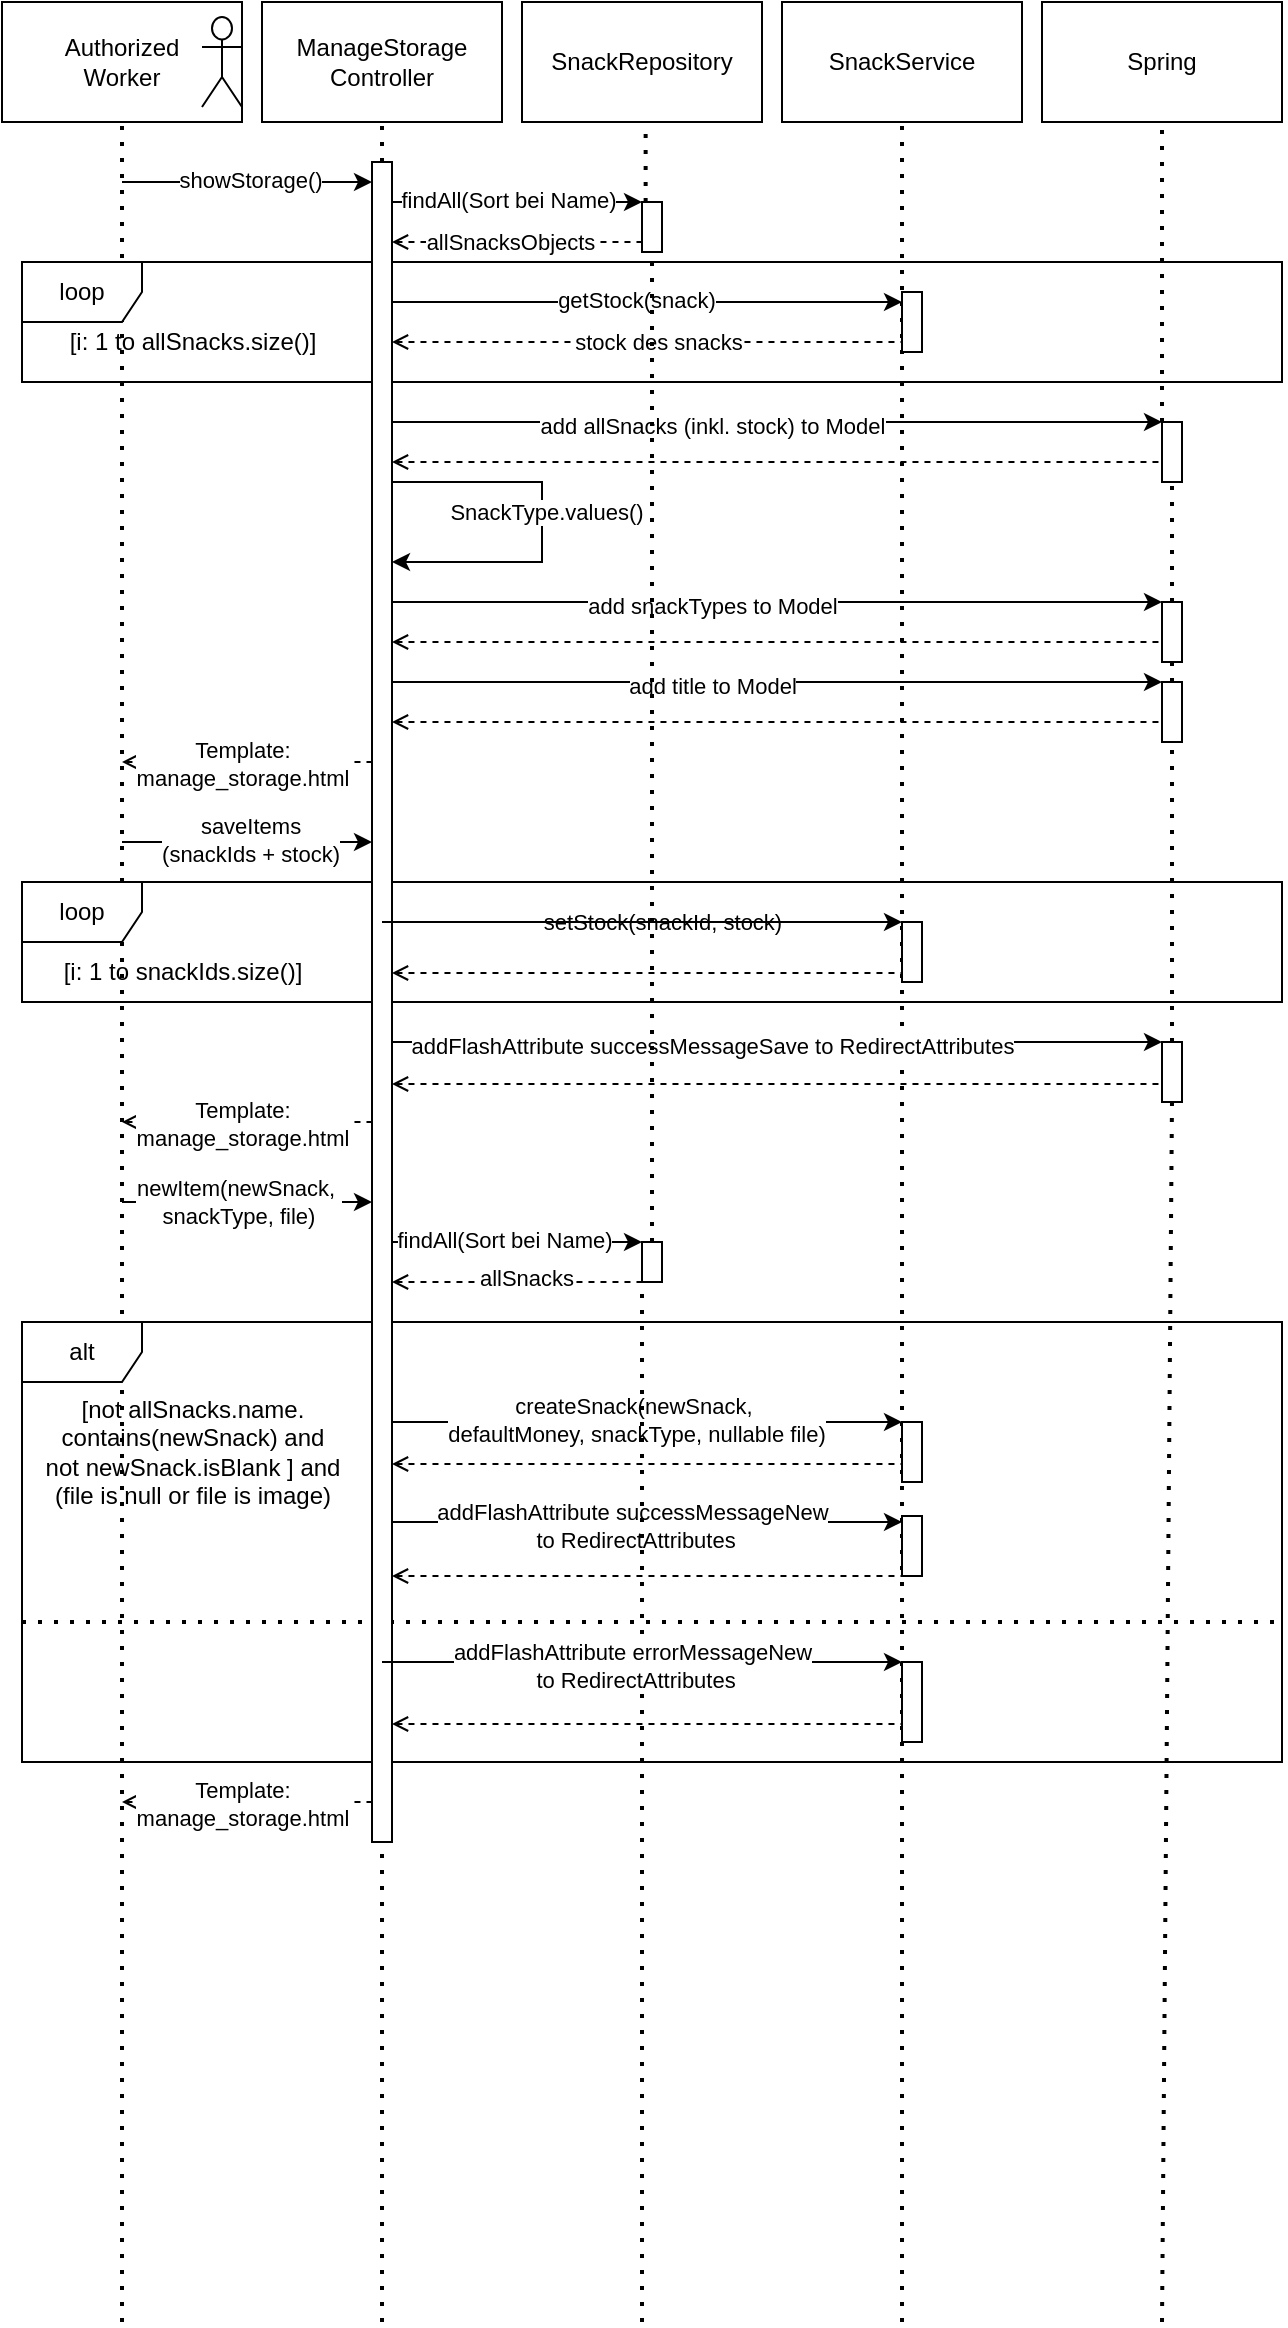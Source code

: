 <mxfile version="24.6.4" type="device">
  <diagram name="Seite-1" id="_MH6-QrCBOgJL1kuzfep">
    <mxGraphModel dx="1290" dy="717" grid="1" gridSize="10" guides="1" tooltips="1" connect="1" arrows="1" fold="1" page="1" pageScale="1" pageWidth="1169" pageHeight="827" math="0" shadow="0">
      <root>
        <mxCell id="0" />
        <mxCell id="1" parent="0" />
        <mxCell id="TmpWhg5RtlY6bORmAOob-1" value="&lt;div&gt;Authorized&lt;/div&gt;&lt;div&gt;Worker&lt;/div&gt;" style="rounded=0;whiteSpace=wrap;html=1;" parent="1" vertex="1">
          <mxGeometry x="40" y="40" width="120" height="60" as="geometry" />
        </mxCell>
        <mxCell id="TmpWhg5RtlY6bORmAOob-2" value="" style="shape=umlActor;verticalLabelPosition=bottom;verticalAlign=top;html=1;outlineConnect=0;" parent="1" vertex="1">
          <mxGeometry x="140" y="47.5" width="20" height="45" as="geometry" />
        </mxCell>
        <mxCell id="TmpWhg5RtlY6bORmAOob-3" value="ManageStorage&lt;div&gt;Controller&lt;/div&gt;" style="rounded=0;whiteSpace=wrap;html=1;" parent="1" vertex="1">
          <mxGeometry x="170" y="40" width="120" height="60" as="geometry" />
        </mxCell>
        <mxCell id="TmpWhg5RtlY6bORmAOob-6" value="SnackRepository" style="rounded=0;whiteSpace=wrap;html=1;" parent="1" vertex="1">
          <mxGeometry x="300" y="40" width="120" height="60" as="geometry" />
        </mxCell>
        <mxCell id="TmpWhg5RtlY6bORmAOob-7" value="" style="endArrow=none;dashed=1;html=1;dashPattern=1 3;strokeWidth=2;rounded=0;" parent="1" edge="1" target="TmpWhg5RtlY6bORmAOob-1">
          <mxGeometry width="50" height="50" relative="1" as="geometry">
            <mxPoint x="100" y="1200" as="sourcePoint" />
            <mxPoint x="100" y="100" as="targetPoint" />
          </mxGeometry>
        </mxCell>
        <mxCell id="TmpWhg5RtlY6bORmAOob-18" value="" style="endArrow=none;dashed=1;html=1;rounded=0;startArrow=open;startFill=0;" parent="1" edge="1">
          <mxGeometry width="50" height="50" relative="1" as="geometry">
            <mxPoint x="540" y="250" as="sourcePoint" />
            <mxPoint x="540" y="250" as="targetPoint" />
          </mxGeometry>
        </mxCell>
        <mxCell id="2kxigvO4cJdncOnf1ZBm-1" value="SnackService" style="rounded=0;whiteSpace=wrap;html=1;" parent="1" vertex="1">
          <mxGeometry x="430" y="40" width="120" height="60" as="geometry" />
        </mxCell>
        <mxCell id="dDEDqgqWIPn1yI6ZBOql-1" value="Spring" style="rounded=0;whiteSpace=wrap;html=1;" vertex="1" parent="1">
          <mxGeometry x="560" y="40" width="120" height="60" as="geometry" />
        </mxCell>
        <mxCell id="dDEDqgqWIPn1yI6ZBOql-2" value="" style="endArrow=none;dashed=1;html=1;dashPattern=1 3;strokeWidth=2;rounded=0;entryX=0.5;entryY=1;entryDx=0;entryDy=0;" edge="1" parent="1" target="TmpWhg5RtlY6bORmAOob-3">
          <mxGeometry width="50" height="50" relative="1" as="geometry">
            <mxPoint x="230" y="1200" as="sourcePoint" />
            <mxPoint x="230" y="110" as="targetPoint" />
          </mxGeometry>
        </mxCell>
        <mxCell id="dDEDqgqWIPn1yI6ZBOql-3" value="" style="endArrow=none;dashed=1;html=1;dashPattern=1 3;strokeWidth=2;rounded=0;" edge="1" parent="1" source="dDEDqgqWIPn1yI6ZBOql-74" target="TmpWhg5RtlY6bORmAOob-6">
          <mxGeometry width="50" height="50" relative="1" as="geometry">
            <mxPoint x="360" y="1200" as="sourcePoint" />
            <mxPoint x="359.5" y="100" as="targetPoint" />
          </mxGeometry>
        </mxCell>
        <mxCell id="dDEDqgqWIPn1yI6ZBOql-4" value="" style="endArrow=none;dashed=1;html=1;dashPattern=1 3;strokeWidth=2;rounded=0;" edge="1" parent="1" target="2kxigvO4cJdncOnf1ZBm-1">
          <mxGeometry width="50" height="50" relative="1" as="geometry">
            <mxPoint x="490" y="1200" as="sourcePoint" />
            <mxPoint x="489.5" y="100" as="targetPoint" />
          </mxGeometry>
        </mxCell>
        <mxCell id="dDEDqgqWIPn1yI6ZBOql-5" value="" style="endArrow=none;dashed=1;html=1;dashPattern=1 3;strokeWidth=2;rounded=0;entryX=0.5;entryY=1;entryDx=0;entryDy=0;" edge="1" parent="1" source="dDEDqgqWIPn1yI6ZBOql-92" target="dDEDqgqWIPn1yI6ZBOql-1">
          <mxGeometry width="50" height="50" relative="1" as="geometry">
            <mxPoint x="620" y="1200" as="sourcePoint" />
            <mxPoint x="620" y="110" as="targetPoint" />
          </mxGeometry>
        </mxCell>
        <mxCell id="dDEDqgqWIPn1yI6ZBOql-6" value="" style="endArrow=classic;html=1;rounded=0;" edge="1" parent="1" target="dDEDqgqWIPn1yI6ZBOql-68">
          <mxGeometry width="50" height="50" relative="1" as="geometry">
            <mxPoint x="100" y="130" as="sourcePoint" />
            <mxPoint x="230" y="130" as="targetPoint" />
          </mxGeometry>
        </mxCell>
        <mxCell id="dDEDqgqWIPn1yI6ZBOql-7" value="showStorage()" style="edgeLabel;html=1;align=center;verticalAlign=middle;resizable=0;points=[];" vertex="1" connectable="0" parent="dDEDqgqWIPn1yI6ZBOql-6">
          <mxGeometry x="0.022" y="1" relative="1" as="geometry">
            <mxPoint as="offset" />
          </mxGeometry>
        </mxCell>
        <mxCell id="dDEDqgqWIPn1yI6ZBOql-8" value="" style="endArrow=classic;html=1;rounded=0;" edge="1" parent="1" source="dDEDqgqWIPn1yI6ZBOql-68">
          <mxGeometry width="50" height="50" relative="1" as="geometry">
            <mxPoint x="230" y="140" as="sourcePoint" />
            <mxPoint x="360" y="140" as="targetPoint" />
          </mxGeometry>
        </mxCell>
        <mxCell id="dDEDqgqWIPn1yI6ZBOql-9" value="findAll(Sort bei Name)" style="edgeLabel;html=1;align=center;verticalAlign=middle;resizable=0;points=[];" vertex="1" connectable="0" parent="dDEDqgqWIPn1yI6ZBOql-8">
          <mxGeometry x="0.022" y="1" relative="1" as="geometry">
            <mxPoint x="-6" as="offset" />
          </mxGeometry>
        </mxCell>
        <mxCell id="dDEDqgqWIPn1yI6ZBOql-10" value="loop" style="shape=umlFrame;whiteSpace=wrap;html=1;pointerEvents=0;" vertex="1" parent="1">
          <mxGeometry x="50" y="170" width="630" height="60" as="geometry" />
        </mxCell>
        <mxCell id="dDEDqgqWIPn1yI6ZBOql-12" value="" style="endArrow=none;dashed=1;html=1;rounded=0;startArrow=open;startFill=0;" edge="1" parent="1" source="dDEDqgqWIPn1yI6ZBOql-68">
          <mxGeometry width="50" height="50" relative="1" as="geometry">
            <mxPoint x="230" y="160" as="sourcePoint" />
            <mxPoint x="360" y="160" as="targetPoint" />
          </mxGeometry>
        </mxCell>
        <mxCell id="dDEDqgqWIPn1yI6ZBOql-13" value="allSnacksObjects" style="edgeLabel;html=1;align=center;verticalAlign=middle;resizable=0;points=[];" vertex="1" connectable="0" parent="dDEDqgqWIPn1yI6ZBOql-12">
          <mxGeometry x="0.133" y="3" relative="1" as="geometry">
            <mxPoint x="-12" y="3" as="offset" />
          </mxGeometry>
        </mxCell>
        <mxCell id="dDEDqgqWIPn1yI6ZBOql-15" value="[i: 1 to allSnacks.size()]" style="text;html=1;align=center;verticalAlign=middle;resizable=0;points=[];autosize=1;strokeColor=none;fillColor=none;" vertex="1" parent="1">
          <mxGeometry x="60" y="195" width="150" height="30" as="geometry" />
        </mxCell>
        <mxCell id="dDEDqgqWIPn1yI6ZBOql-17" value="" style="endArrow=classic;html=1;rounded=0;" edge="1" parent="1">
          <mxGeometry width="50" height="50" relative="1" as="geometry">
            <mxPoint x="230" y="190" as="sourcePoint" />
            <mxPoint x="490" y="190" as="targetPoint" />
          </mxGeometry>
        </mxCell>
        <mxCell id="dDEDqgqWIPn1yI6ZBOql-18" value="getStock(snack)" style="edgeLabel;html=1;align=center;verticalAlign=middle;resizable=0;points=[];" vertex="1" connectable="0" parent="dDEDqgqWIPn1yI6ZBOql-17">
          <mxGeometry x="0.022" y="1" relative="1" as="geometry">
            <mxPoint x="-6" as="offset" />
          </mxGeometry>
        </mxCell>
        <mxCell id="dDEDqgqWIPn1yI6ZBOql-19" value="" style="endArrow=none;dashed=1;html=1;rounded=0;startArrow=open;startFill=0;" edge="1" parent="1" source="dDEDqgqWIPn1yI6ZBOql-68">
          <mxGeometry width="50" height="50" relative="1" as="geometry">
            <mxPoint x="230" y="210" as="sourcePoint" />
            <mxPoint x="490" y="210" as="targetPoint" />
          </mxGeometry>
        </mxCell>
        <mxCell id="dDEDqgqWIPn1yI6ZBOql-20" value="stock des snacks" style="edgeLabel;html=1;align=center;verticalAlign=middle;resizable=0;points=[];" vertex="1" connectable="0" parent="dDEDqgqWIPn1yI6ZBOql-19">
          <mxGeometry x="0.133" y="3" relative="1" as="geometry">
            <mxPoint x="-12" y="3" as="offset" />
          </mxGeometry>
        </mxCell>
        <mxCell id="dDEDqgqWIPn1yI6ZBOql-21" value="" style="endArrow=classic;html=1;rounded=0;" edge="1" parent="1">
          <mxGeometry width="50" height="50" relative="1" as="geometry">
            <mxPoint x="230" y="250" as="sourcePoint" />
            <mxPoint x="620" y="250" as="targetPoint" />
          </mxGeometry>
        </mxCell>
        <mxCell id="dDEDqgqWIPn1yI6ZBOql-22" value="add allSnacks (inkl. stock) to Model" style="edgeLabel;html=1;align=center;verticalAlign=middle;resizable=0;points=[];" vertex="1" connectable="0" parent="dDEDqgqWIPn1yI6ZBOql-21">
          <mxGeometry x="-0.392" y="-2" relative="1" as="geometry">
            <mxPoint x="46" as="offset" />
          </mxGeometry>
        </mxCell>
        <mxCell id="dDEDqgqWIPn1yI6ZBOql-24" value="" style="endArrow=classic;html=1;rounded=0;" edge="1" parent="1" target="dDEDqgqWIPn1yI6ZBOql-68">
          <mxGeometry width="50" height="50" relative="1" as="geometry">
            <mxPoint x="230" y="280" as="sourcePoint" />
            <mxPoint x="230" y="320" as="targetPoint" />
            <Array as="points">
              <mxPoint x="310" y="280" />
              <mxPoint x="310" y="320" />
            </Array>
          </mxGeometry>
        </mxCell>
        <mxCell id="dDEDqgqWIPn1yI6ZBOql-25" value="SnackType.values()" style="edgeLabel;html=1;align=center;verticalAlign=middle;resizable=0;points=[];" vertex="1" connectable="0" parent="dDEDqgqWIPn1yI6ZBOql-24">
          <mxGeometry x="-0.03" y="2" relative="1" as="geometry">
            <mxPoint as="offset" />
          </mxGeometry>
        </mxCell>
        <mxCell id="dDEDqgqWIPn1yI6ZBOql-26" value="" style="endArrow=classic;html=1;rounded=0;" edge="1" parent="1">
          <mxGeometry width="50" height="50" relative="1" as="geometry">
            <mxPoint x="230" y="340" as="sourcePoint" />
            <mxPoint x="620" y="340" as="targetPoint" />
          </mxGeometry>
        </mxCell>
        <mxCell id="dDEDqgqWIPn1yI6ZBOql-27" value="add snackTypes to Model" style="edgeLabel;html=1;align=center;verticalAlign=middle;resizable=0;points=[];" vertex="1" connectable="0" parent="dDEDqgqWIPn1yI6ZBOql-26">
          <mxGeometry x="-0.392" y="-2" relative="1" as="geometry">
            <mxPoint x="46" as="offset" />
          </mxGeometry>
        </mxCell>
        <mxCell id="dDEDqgqWIPn1yI6ZBOql-28" value="" style="endArrow=none;dashed=1;html=1;rounded=0;startArrow=open;startFill=0;" edge="1" parent="1" source="dDEDqgqWIPn1yI6ZBOql-68">
          <mxGeometry width="50" height="50" relative="1" as="geometry">
            <mxPoint x="240" y="270" as="sourcePoint" />
            <mxPoint x="620" y="270" as="targetPoint" />
          </mxGeometry>
        </mxCell>
        <mxCell id="dDEDqgqWIPn1yI6ZBOql-30" value="" style="endArrow=none;dashed=1;html=1;rounded=0;startArrow=open;startFill=0;" edge="1" parent="1" source="dDEDqgqWIPn1yI6ZBOql-68">
          <mxGeometry width="50" height="50" relative="1" as="geometry">
            <mxPoint x="230" y="360" as="sourcePoint" />
            <mxPoint x="620" y="360" as="targetPoint" />
          </mxGeometry>
        </mxCell>
        <mxCell id="dDEDqgqWIPn1yI6ZBOql-31" value="" style="endArrow=classic;html=1;rounded=0;" edge="1" parent="1">
          <mxGeometry width="50" height="50" relative="1" as="geometry">
            <mxPoint x="230" y="380" as="sourcePoint" />
            <mxPoint x="620" y="380" as="targetPoint" />
          </mxGeometry>
        </mxCell>
        <mxCell id="dDEDqgqWIPn1yI6ZBOql-32" value="add title to Model" style="edgeLabel;html=1;align=center;verticalAlign=middle;resizable=0;points=[];" vertex="1" connectable="0" parent="dDEDqgqWIPn1yI6ZBOql-31">
          <mxGeometry x="-0.392" y="-2" relative="1" as="geometry">
            <mxPoint x="46" as="offset" />
          </mxGeometry>
        </mxCell>
        <mxCell id="dDEDqgqWIPn1yI6ZBOql-33" value="" style="endArrow=none;dashed=1;html=1;rounded=0;startArrow=open;startFill=0;" edge="1" parent="1" source="dDEDqgqWIPn1yI6ZBOql-68">
          <mxGeometry width="50" height="50" relative="1" as="geometry">
            <mxPoint x="230" y="400" as="sourcePoint" />
            <mxPoint x="620" y="400" as="targetPoint" />
          </mxGeometry>
        </mxCell>
        <mxCell id="dDEDqgqWIPn1yI6ZBOql-34" value="" style="endArrow=none;dashed=1;html=1;rounded=0;startArrow=open;startFill=0;" edge="1" parent="1">
          <mxGeometry width="50" height="50" relative="1" as="geometry">
            <mxPoint x="100" y="420" as="sourcePoint" />
            <mxPoint x="230" y="420" as="targetPoint" />
          </mxGeometry>
        </mxCell>
        <mxCell id="dDEDqgqWIPn1yI6ZBOql-35" value="Template:&lt;div&gt;manage_storage.html&lt;/div&gt;" style="edgeLabel;html=1;align=center;verticalAlign=middle;resizable=0;points=[];" vertex="1" connectable="0" parent="dDEDqgqWIPn1yI6ZBOql-34">
          <mxGeometry x="0.249" y="-1" relative="1" as="geometry">
            <mxPoint x="-21" as="offset" />
          </mxGeometry>
        </mxCell>
        <mxCell id="dDEDqgqWIPn1yI6ZBOql-36" value="" style="endArrow=classic;html=1;rounded=0;" edge="1" parent="1" target="dDEDqgqWIPn1yI6ZBOql-68">
          <mxGeometry width="50" height="50" relative="1" as="geometry">
            <mxPoint x="100" y="460" as="sourcePoint" />
            <mxPoint x="230" y="460" as="targetPoint" />
          </mxGeometry>
        </mxCell>
        <mxCell id="dDEDqgqWIPn1yI6ZBOql-37" value="saveItems&lt;div&gt;(snackIds + stock)&lt;/div&gt;" style="edgeLabel;html=1;align=center;verticalAlign=middle;resizable=0;points=[];" vertex="1" connectable="0" parent="dDEDqgqWIPn1yI6ZBOql-36">
          <mxGeometry x="0.022" y="1" relative="1" as="geometry">
            <mxPoint as="offset" />
          </mxGeometry>
        </mxCell>
        <mxCell id="dDEDqgqWIPn1yI6ZBOql-38" value="loop" style="shape=umlFrame;whiteSpace=wrap;html=1;pointerEvents=0;" vertex="1" parent="1">
          <mxGeometry x="50" y="480" width="630" height="60" as="geometry" />
        </mxCell>
        <mxCell id="dDEDqgqWIPn1yI6ZBOql-39" value="[i: 1 to snackIds.size()]" style="text;html=1;align=center;verticalAlign=middle;resizable=0;points=[];autosize=1;strokeColor=none;fillColor=none;" vertex="1" parent="1">
          <mxGeometry x="60" y="510" width="140" height="30" as="geometry" />
        </mxCell>
        <mxCell id="dDEDqgqWIPn1yI6ZBOql-40" value="" style="endArrow=classic;html=1;rounded=0;" edge="1" parent="1" source="dDEDqgqWIPn1yI6ZBOql-81">
          <mxGeometry width="50" height="50" relative="1" as="geometry">
            <mxPoint x="230" y="500" as="sourcePoint" />
            <mxPoint x="490" y="500" as="targetPoint" />
          </mxGeometry>
        </mxCell>
        <mxCell id="dDEDqgqWIPn1yI6ZBOql-41" value="setStock(snackId, stock)" style="edgeLabel;html=1;align=center;verticalAlign=middle;resizable=0;points=[];" vertex="1" connectable="0" parent="dDEDqgqWIPn1yI6ZBOql-40">
          <mxGeometry x="0.022" y="1" relative="1" as="geometry">
            <mxPoint x="-120" as="offset" />
          </mxGeometry>
        </mxCell>
        <mxCell id="dDEDqgqWIPn1yI6ZBOql-42" value="" style="endArrow=none;dashed=1;html=1;rounded=0;startArrow=open;startFill=0;" edge="1" parent="1" source="dDEDqgqWIPn1yI6ZBOql-68">
          <mxGeometry width="50" height="50" relative="1" as="geometry">
            <mxPoint x="230" y="524.5" as="sourcePoint" />
            <mxPoint x="490" y="525.5" as="targetPoint" />
          </mxGeometry>
        </mxCell>
        <mxCell id="dDEDqgqWIPn1yI6ZBOql-43" value="" style="endArrow=none;dashed=1;html=1;rounded=0;startArrow=open;startFill=0;" edge="1" parent="1">
          <mxGeometry width="50" height="50" relative="1" as="geometry">
            <mxPoint x="100" y="600" as="sourcePoint" />
            <mxPoint x="230" y="600" as="targetPoint" />
          </mxGeometry>
        </mxCell>
        <mxCell id="dDEDqgqWIPn1yI6ZBOql-44" value="Template:&lt;div&gt;manage_storage.html&lt;/div&gt;" style="edgeLabel;html=1;align=center;verticalAlign=middle;resizable=0;points=[];" vertex="1" connectable="0" parent="dDEDqgqWIPn1yI6ZBOql-43">
          <mxGeometry x="0.249" y="-1" relative="1" as="geometry">
            <mxPoint x="-21" as="offset" />
          </mxGeometry>
        </mxCell>
        <mxCell id="dDEDqgqWIPn1yI6ZBOql-45" value="" style="endArrow=classic;html=1;rounded=0;" edge="1" parent="1" target="dDEDqgqWIPn1yI6ZBOql-68">
          <mxGeometry width="50" height="50" relative="1" as="geometry">
            <mxPoint x="100" y="640" as="sourcePoint" />
            <mxPoint x="230" y="640" as="targetPoint" />
          </mxGeometry>
        </mxCell>
        <mxCell id="dDEDqgqWIPn1yI6ZBOql-46" value="newItem(newSnack,&amp;nbsp;&lt;div&gt;snackType, file)&lt;/div&gt;" style="edgeLabel;html=1;align=center;verticalAlign=middle;resizable=0;points=[];" vertex="1" connectable="0" parent="dDEDqgqWIPn1yI6ZBOql-45">
          <mxGeometry x="0.022" y="1" relative="1" as="geometry">
            <mxPoint x="-6" y="1" as="offset" />
          </mxGeometry>
        </mxCell>
        <mxCell id="dDEDqgqWIPn1yI6ZBOql-47" value="" style="endArrow=classic;html=1;rounded=0;" edge="1" parent="1">
          <mxGeometry width="50" height="50" relative="1" as="geometry">
            <mxPoint x="230" y="660" as="sourcePoint" />
            <mxPoint x="360" y="660" as="targetPoint" />
          </mxGeometry>
        </mxCell>
        <mxCell id="dDEDqgqWIPn1yI6ZBOql-48" value="findAll(Sort bei Name)" style="edgeLabel;html=1;align=center;verticalAlign=middle;resizable=0;points=[];" vertex="1" connectable="0" parent="dDEDqgqWIPn1yI6ZBOql-47">
          <mxGeometry x="0.022" y="1" relative="1" as="geometry">
            <mxPoint x="-6" as="offset" />
          </mxGeometry>
        </mxCell>
        <mxCell id="dDEDqgqWIPn1yI6ZBOql-49" value="alt" style="shape=umlFrame;whiteSpace=wrap;html=1;pointerEvents=0;" vertex="1" parent="1">
          <mxGeometry x="50" y="700" width="630" height="220" as="geometry" />
        </mxCell>
        <mxCell id="dDEDqgqWIPn1yI6ZBOql-50" value="[not allSnacks.name.&lt;div&gt;contains(newSnack) and&lt;div&gt;not newSnack.isBlank ] and&lt;/div&gt;&lt;/div&gt;&lt;div&gt;(file is null or file is image)&lt;/div&gt;" style="text;html=1;align=center;verticalAlign=middle;resizable=0;points=[];autosize=1;strokeColor=none;fillColor=none;" vertex="1" parent="1">
          <mxGeometry x="50" y="730" width="170" height="70" as="geometry" />
        </mxCell>
        <mxCell id="dDEDqgqWIPn1yI6ZBOql-51" value="" style="endArrow=none;dashed=1;html=1;rounded=0;startArrow=open;startFill=0;" edge="1" parent="1" source="dDEDqgqWIPn1yI6ZBOql-68">
          <mxGeometry width="50" height="50" relative="1" as="geometry">
            <mxPoint x="230" y="680" as="sourcePoint" />
            <mxPoint x="365" y="680" as="targetPoint" />
          </mxGeometry>
        </mxCell>
        <mxCell id="dDEDqgqWIPn1yI6ZBOql-52" value="allSnacks" style="edgeLabel;html=1;align=center;verticalAlign=middle;resizable=0;points=[];" vertex="1" connectable="0" parent="dDEDqgqWIPn1yI6ZBOql-51">
          <mxGeometry x="0.034" y="2" relative="1" as="geometry">
            <mxPoint as="offset" />
          </mxGeometry>
        </mxCell>
        <mxCell id="dDEDqgqWIPn1yI6ZBOql-53" value="" style="endArrow=classic;html=1;rounded=0;" edge="1" parent="1">
          <mxGeometry width="50" height="50" relative="1" as="geometry">
            <mxPoint x="230" y="750" as="sourcePoint" />
            <mxPoint x="490" y="750" as="targetPoint" />
          </mxGeometry>
        </mxCell>
        <mxCell id="dDEDqgqWIPn1yI6ZBOql-54" value="createSnack(newSnack,&amp;nbsp;&lt;div&gt;defaultMoney, snackType, nullable file)&lt;/div&gt;" style="edgeLabel;html=1;align=center;verticalAlign=middle;resizable=0;points=[];" vertex="1" connectable="0" parent="dDEDqgqWIPn1yI6ZBOql-53">
          <mxGeometry x="0.022" y="1" relative="1" as="geometry">
            <mxPoint x="-6" as="offset" />
          </mxGeometry>
        </mxCell>
        <mxCell id="dDEDqgqWIPn1yI6ZBOql-55" value="" style="endArrow=classic;html=1;rounded=0;" edge="1" parent="1">
          <mxGeometry width="50" height="50" relative="1" as="geometry">
            <mxPoint x="230" y="560" as="sourcePoint" />
            <mxPoint x="620" y="560" as="targetPoint" />
          </mxGeometry>
        </mxCell>
        <mxCell id="dDEDqgqWIPn1yI6ZBOql-56" value="addFlashAttribute successMessageSave to RedirectAttributes" style="edgeLabel;html=1;align=center;verticalAlign=middle;resizable=0;points=[];" vertex="1" connectable="0" parent="dDEDqgqWIPn1yI6ZBOql-55">
          <mxGeometry x="-0.392" y="-2" relative="1" as="geometry">
            <mxPoint x="46" as="offset" />
          </mxGeometry>
        </mxCell>
        <mxCell id="dDEDqgqWIPn1yI6ZBOql-57" value="" style="endArrow=none;dashed=1;html=1;rounded=0;startArrow=open;startFill=0;" edge="1" parent="1" source="dDEDqgqWIPn1yI6ZBOql-68">
          <mxGeometry width="50" height="50" relative="1" as="geometry">
            <mxPoint x="230" y="580" as="sourcePoint" />
            <mxPoint x="620" y="581" as="targetPoint" />
          </mxGeometry>
        </mxCell>
        <mxCell id="dDEDqgqWIPn1yI6ZBOql-58" value="" style="endArrow=none;dashed=1;html=1;rounded=0;startArrow=open;startFill=0;" edge="1" parent="1" source="dDEDqgqWIPn1yI6ZBOql-68">
          <mxGeometry width="50" height="50" relative="1" as="geometry">
            <mxPoint x="230" y="770" as="sourcePoint" />
            <mxPoint x="490" y="771" as="targetPoint" />
          </mxGeometry>
        </mxCell>
        <mxCell id="dDEDqgqWIPn1yI6ZBOql-59" value="" style="endArrow=none;dashed=1;html=1;dashPattern=1 3;strokeWidth=2;rounded=0;" edge="1" parent="1">
          <mxGeometry width="50" height="50" relative="1" as="geometry">
            <mxPoint x="50" y="850" as="sourcePoint" />
            <mxPoint x="680" y="850" as="targetPoint" />
          </mxGeometry>
        </mxCell>
        <mxCell id="dDEDqgqWIPn1yI6ZBOql-60" value="" style="endArrow=classic;html=1;rounded=0;" edge="1" parent="1">
          <mxGeometry width="50" height="50" relative="1" as="geometry">
            <mxPoint x="230" y="800" as="sourcePoint" />
            <mxPoint x="490" y="800" as="targetPoint" />
          </mxGeometry>
        </mxCell>
        <mxCell id="dDEDqgqWIPn1yI6ZBOql-61" value="addFlashAttribute successMessageNew&lt;div&gt;&amp;nbsp;to RedirectAttributes&lt;/div&gt;" style="edgeLabel;html=1;align=center;verticalAlign=middle;resizable=0;points=[];" vertex="1" connectable="0" parent="dDEDqgqWIPn1yI6ZBOql-60">
          <mxGeometry x="-0.392" y="-2" relative="1" as="geometry">
            <mxPoint x="46" as="offset" />
          </mxGeometry>
        </mxCell>
        <mxCell id="dDEDqgqWIPn1yI6ZBOql-62" value="" style="endArrow=none;dashed=1;html=1;rounded=0;startArrow=open;startFill=0;" edge="1" parent="1" source="dDEDqgqWIPn1yI6ZBOql-68">
          <mxGeometry width="50" height="50" relative="1" as="geometry">
            <mxPoint x="230" y="826" as="sourcePoint" />
            <mxPoint x="490" y="827" as="targetPoint" />
          </mxGeometry>
        </mxCell>
        <mxCell id="dDEDqgqWIPn1yI6ZBOql-63" value="" style="endArrow=classic;html=1;rounded=0;" edge="1" parent="1" source="dDEDqgqWIPn1yI6ZBOql-89">
          <mxGeometry width="50" height="50" relative="1" as="geometry">
            <mxPoint x="230" y="870" as="sourcePoint" />
            <mxPoint x="490" y="870" as="targetPoint" />
          </mxGeometry>
        </mxCell>
        <mxCell id="dDEDqgqWIPn1yI6ZBOql-65" value="" style="endArrow=none;dashed=1;html=1;rounded=0;startArrow=open;startFill=0;" edge="1" parent="1" source="dDEDqgqWIPn1yI6ZBOql-68">
          <mxGeometry width="50" height="50" relative="1" as="geometry">
            <mxPoint x="230" y="900" as="sourcePoint" />
            <mxPoint x="490" y="901" as="targetPoint" />
          </mxGeometry>
        </mxCell>
        <mxCell id="dDEDqgqWIPn1yI6ZBOql-66" value="" style="endArrow=none;dashed=1;html=1;rounded=0;startArrow=open;startFill=0;" edge="1" parent="1">
          <mxGeometry width="50" height="50" relative="1" as="geometry">
            <mxPoint x="100" y="940" as="sourcePoint" />
            <mxPoint x="230" y="940" as="targetPoint" />
          </mxGeometry>
        </mxCell>
        <mxCell id="dDEDqgqWIPn1yI6ZBOql-67" value="Template:&lt;div&gt;manage_storage.html&lt;/div&gt;" style="edgeLabel;html=1;align=center;verticalAlign=middle;resizable=0;points=[];" vertex="1" connectable="0" parent="dDEDqgqWIPn1yI6ZBOql-66">
          <mxGeometry x="0.249" y="-1" relative="1" as="geometry">
            <mxPoint x="-21" as="offset" />
          </mxGeometry>
        </mxCell>
        <mxCell id="dDEDqgqWIPn1yI6ZBOql-69" value="" style="endArrow=classic;html=1;rounded=0;" edge="1" parent="1" target="dDEDqgqWIPn1yI6ZBOql-68">
          <mxGeometry width="50" height="50" relative="1" as="geometry">
            <mxPoint x="230" y="140" as="sourcePoint" />
            <mxPoint x="360" y="140" as="targetPoint" />
          </mxGeometry>
        </mxCell>
        <mxCell id="dDEDqgqWIPn1yI6ZBOql-68" value="" style="html=1;points=[[0,0,0,0,5],[0,1,0,0,-5],[1,0,0,0,5],[1,1,0,0,-5]];perimeter=orthogonalPerimeter;outlineConnect=0;targetShapes=umlLifeline;portConstraint=eastwest;newEdgeStyle={&quot;curved&quot;:0,&quot;rounded&quot;:0};" vertex="1" parent="1">
          <mxGeometry x="225" y="120" width="10" height="840" as="geometry" />
        </mxCell>
        <mxCell id="dDEDqgqWIPn1yI6ZBOql-77" value="" style="endArrow=none;dashed=1;html=1;dashPattern=1 3;strokeWidth=2;rounded=0;" edge="1" parent="1" source="dDEDqgqWIPn1yI6ZBOql-78" target="dDEDqgqWIPn1yI6ZBOql-74">
          <mxGeometry width="50" height="50" relative="1" as="geometry">
            <mxPoint x="360" y="1200" as="sourcePoint" />
            <mxPoint x="360" y="100" as="targetPoint" />
          </mxGeometry>
        </mxCell>
        <mxCell id="dDEDqgqWIPn1yI6ZBOql-74" value="" style="html=1;points=[[0,0,0,0,5],[0,1,0,0,-5],[1,0,0,0,5],[1,1,0,0,-5]];perimeter=orthogonalPerimeter;outlineConnect=0;targetShapes=umlLifeline;portConstraint=eastwest;newEdgeStyle={&quot;curved&quot;:0,&quot;rounded&quot;:0};" vertex="1" parent="1">
          <mxGeometry x="360" y="140" width="10" height="25" as="geometry" />
        </mxCell>
        <mxCell id="dDEDqgqWIPn1yI6ZBOql-79" value="" style="endArrow=none;dashed=1;html=1;dashPattern=1 3;strokeWidth=2;rounded=0;" edge="1" parent="1" target="dDEDqgqWIPn1yI6ZBOql-78">
          <mxGeometry width="50" height="50" relative="1" as="geometry">
            <mxPoint x="360" y="1200" as="sourcePoint" />
            <mxPoint x="360" y="165" as="targetPoint" />
          </mxGeometry>
        </mxCell>
        <mxCell id="dDEDqgqWIPn1yI6ZBOql-78" value="" style="html=1;points=[[0,0,0,0,5],[0,1,0,0,-5],[1,0,0,0,5],[1,1,0,0,-5]];perimeter=orthogonalPerimeter;outlineConnect=0;targetShapes=umlLifeline;portConstraint=eastwest;newEdgeStyle={&quot;curved&quot;:0,&quot;rounded&quot;:0};" vertex="1" parent="1">
          <mxGeometry x="360" y="660" width="10" height="20" as="geometry" />
        </mxCell>
        <mxCell id="dDEDqgqWIPn1yI6ZBOql-80" value="" style="html=1;points=[[0,0,0,0,5],[0,1,0,0,-5],[1,0,0,0,5],[1,1,0,0,-5]];perimeter=orthogonalPerimeter;outlineConnect=0;targetShapes=umlLifeline;portConstraint=eastwest;newEdgeStyle={&quot;curved&quot;:0,&quot;rounded&quot;:0};" vertex="1" parent="1">
          <mxGeometry x="490" y="185" width="10" height="30" as="geometry" />
        </mxCell>
        <mxCell id="dDEDqgqWIPn1yI6ZBOql-85" value="" style="endArrow=classic;html=1;rounded=0;" edge="1" parent="1" target="dDEDqgqWIPn1yI6ZBOql-81">
          <mxGeometry width="50" height="50" relative="1" as="geometry">
            <mxPoint x="230" y="500" as="sourcePoint" />
            <mxPoint x="490" y="500" as="targetPoint" />
          </mxGeometry>
        </mxCell>
        <mxCell id="dDEDqgqWIPn1yI6ZBOql-81" value="" style="html=1;points=[[0,0,0,0,5],[0,1,0,0,-5],[1,0,0,0,5],[1,1,0,0,-5]];perimeter=orthogonalPerimeter;outlineConnect=0;targetShapes=umlLifeline;portConstraint=eastwest;newEdgeStyle={&quot;curved&quot;:0,&quot;rounded&quot;:0};" vertex="1" parent="1">
          <mxGeometry x="490" y="500" width="10" height="30" as="geometry" />
        </mxCell>
        <mxCell id="dDEDqgqWIPn1yI6ZBOql-87" value="" style="html=1;points=[[0,0,0,0,5],[0,1,0,0,-5],[1,0,0,0,5],[1,1,0,0,-5]];perimeter=orthogonalPerimeter;outlineConnect=0;targetShapes=umlLifeline;portConstraint=eastwest;newEdgeStyle={&quot;curved&quot;:0,&quot;rounded&quot;:0};" vertex="1" parent="1">
          <mxGeometry x="490" y="750" width="10" height="30" as="geometry" />
        </mxCell>
        <mxCell id="dDEDqgqWIPn1yI6ZBOql-88" value="" style="html=1;points=[[0,0,0,0,5],[0,1,0,0,-5],[1,0,0,0,5],[1,1,0,0,-5]];perimeter=orthogonalPerimeter;outlineConnect=0;targetShapes=umlLifeline;portConstraint=eastwest;newEdgeStyle={&quot;curved&quot;:0,&quot;rounded&quot;:0};" vertex="1" parent="1">
          <mxGeometry x="490" y="797" width="10" height="30" as="geometry" />
        </mxCell>
        <mxCell id="dDEDqgqWIPn1yI6ZBOql-90" value="" style="endArrow=classic;html=1;rounded=0;" edge="1" parent="1" target="dDEDqgqWIPn1yI6ZBOql-89">
          <mxGeometry width="50" height="50" relative="1" as="geometry">
            <mxPoint x="230" y="870" as="sourcePoint" />
            <mxPoint x="490" y="870" as="targetPoint" />
          </mxGeometry>
        </mxCell>
        <mxCell id="dDEDqgqWIPn1yI6ZBOql-91" value="addFlashAttribute errorMessageNew&lt;div&gt;&amp;nbsp;to RedirectAttributes&lt;/div&gt;" style="edgeLabel;html=1;align=center;verticalAlign=middle;resizable=0;points=[];" vertex="1" connectable="0" parent="dDEDqgqWIPn1yI6ZBOql-90">
          <mxGeometry x="-0.392" y="-2" relative="1" as="geometry">
            <mxPoint x="46" as="offset" />
          </mxGeometry>
        </mxCell>
        <mxCell id="dDEDqgqWIPn1yI6ZBOql-89" value="" style="html=1;points=[[0,0,0,0,5],[0,1,0,0,-5],[1,0,0,0,5],[1,1,0,0,-5]];perimeter=orthogonalPerimeter;outlineConnect=0;targetShapes=umlLifeline;portConstraint=eastwest;newEdgeStyle={&quot;curved&quot;:0,&quot;rounded&quot;:0};" vertex="1" parent="1">
          <mxGeometry x="490" y="870" width="10" height="40" as="geometry" />
        </mxCell>
        <mxCell id="dDEDqgqWIPn1yI6ZBOql-93" value="" style="endArrow=none;dashed=1;html=1;dashPattern=1 3;strokeWidth=2;rounded=0;entryX=0.5;entryY=1;entryDx=0;entryDy=0;" edge="1" parent="1" source="dDEDqgqWIPn1yI6ZBOql-94" target="dDEDqgqWIPn1yI6ZBOql-92">
          <mxGeometry width="50" height="50" relative="1" as="geometry">
            <mxPoint x="620" y="1200" as="sourcePoint" />
            <mxPoint x="620" y="100" as="targetPoint" />
          </mxGeometry>
        </mxCell>
        <mxCell id="dDEDqgqWIPn1yI6ZBOql-92" value="" style="html=1;points=[[0,0,0,0,5],[0,1,0,0,-5],[1,0,0,0,5],[1,1,0,0,-5]];perimeter=orthogonalPerimeter;outlineConnect=0;targetShapes=umlLifeline;portConstraint=eastwest;newEdgeStyle={&quot;curved&quot;:0,&quot;rounded&quot;:0};" vertex="1" parent="1">
          <mxGeometry x="620" y="250" width="10" height="30" as="geometry" />
        </mxCell>
        <mxCell id="dDEDqgqWIPn1yI6ZBOql-95" value="" style="endArrow=none;dashed=1;html=1;dashPattern=1 3;strokeWidth=2;rounded=0;entryX=0.5;entryY=1;entryDx=0;entryDy=0;" edge="1" parent="1" source="dDEDqgqWIPn1yI6ZBOql-96" target="dDEDqgqWIPn1yI6ZBOql-94">
          <mxGeometry width="50" height="50" relative="1" as="geometry">
            <mxPoint x="620" y="1200" as="sourcePoint" />
            <mxPoint x="625" y="280" as="targetPoint" />
          </mxGeometry>
        </mxCell>
        <mxCell id="dDEDqgqWIPn1yI6ZBOql-94" value="" style="html=1;points=[[0,0,0,0,5],[0,1,0,0,-5],[1,0,0,0,5],[1,1,0,0,-5]];perimeter=orthogonalPerimeter;outlineConnect=0;targetShapes=umlLifeline;portConstraint=eastwest;newEdgeStyle={&quot;curved&quot;:0,&quot;rounded&quot;:0};" vertex="1" parent="1">
          <mxGeometry x="620" y="340" width="10" height="30" as="geometry" />
        </mxCell>
        <mxCell id="dDEDqgqWIPn1yI6ZBOql-97" value="" style="endArrow=none;dashed=1;html=1;dashPattern=1 3;strokeWidth=2;rounded=0;entryX=0.5;entryY=1;entryDx=0;entryDy=0;" edge="1" parent="1" source="dDEDqgqWIPn1yI6ZBOql-98" target="dDEDqgqWIPn1yI6ZBOql-96">
          <mxGeometry width="50" height="50" relative="1" as="geometry">
            <mxPoint x="620" y="1200" as="sourcePoint" />
            <mxPoint x="625" y="370" as="targetPoint" />
          </mxGeometry>
        </mxCell>
        <mxCell id="dDEDqgqWIPn1yI6ZBOql-96" value="" style="html=1;points=[[0,0,0,0,5],[0,1,0,0,-5],[1,0,0,0,5],[1,1,0,0,-5]];perimeter=orthogonalPerimeter;outlineConnect=0;targetShapes=umlLifeline;portConstraint=eastwest;newEdgeStyle={&quot;curved&quot;:0,&quot;rounded&quot;:0};" vertex="1" parent="1">
          <mxGeometry x="620" y="380" width="10" height="30" as="geometry" />
        </mxCell>
        <mxCell id="dDEDqgqWIPn1yI6ZBOql-99" value="" style="endArrow=none;dashed=1;html=1;dashPattern=1 3;strokeWidth=2;rounded=0;entryX=0.5;entryY=1;entryDx=0;entryDy=0;" edge="1" parent="1" target="dDEDqgqWIPn1yI6ZBOql-98">
          <mxGeometry width="50" height="50" relative="1" as="geometry">
            <mxPoint x="620" y="1200" as="sourcePoint" />
            <mxPoint x="625" y="410" as="targetPoint" />
          </mxGeometry>
        </mxCell>
        <mxCell id="dDEDqgqWIPn1yI6ZBOql-98" value="" style="html=1;points=[[0,0,0,0,5],[0,1,0,0,-5],[1,0,0,0,5],[1,1,0,0,-5]];perimeter=orthogonalPerimeter;outlineConnect=0;targetShapes=umlLifeline;portConstraint=eastwest;newEdgeStyle={&quot;curved&quot;:0,&quot;rounded&quot;:0};" vertex="1" parent="1">
          <mxGeometry x="620" y="560" width="10" height="30" as="geometry" />
        </mxCell>
      </root>
    </mxGraphModel>
  </diagram>
</mxfile>
